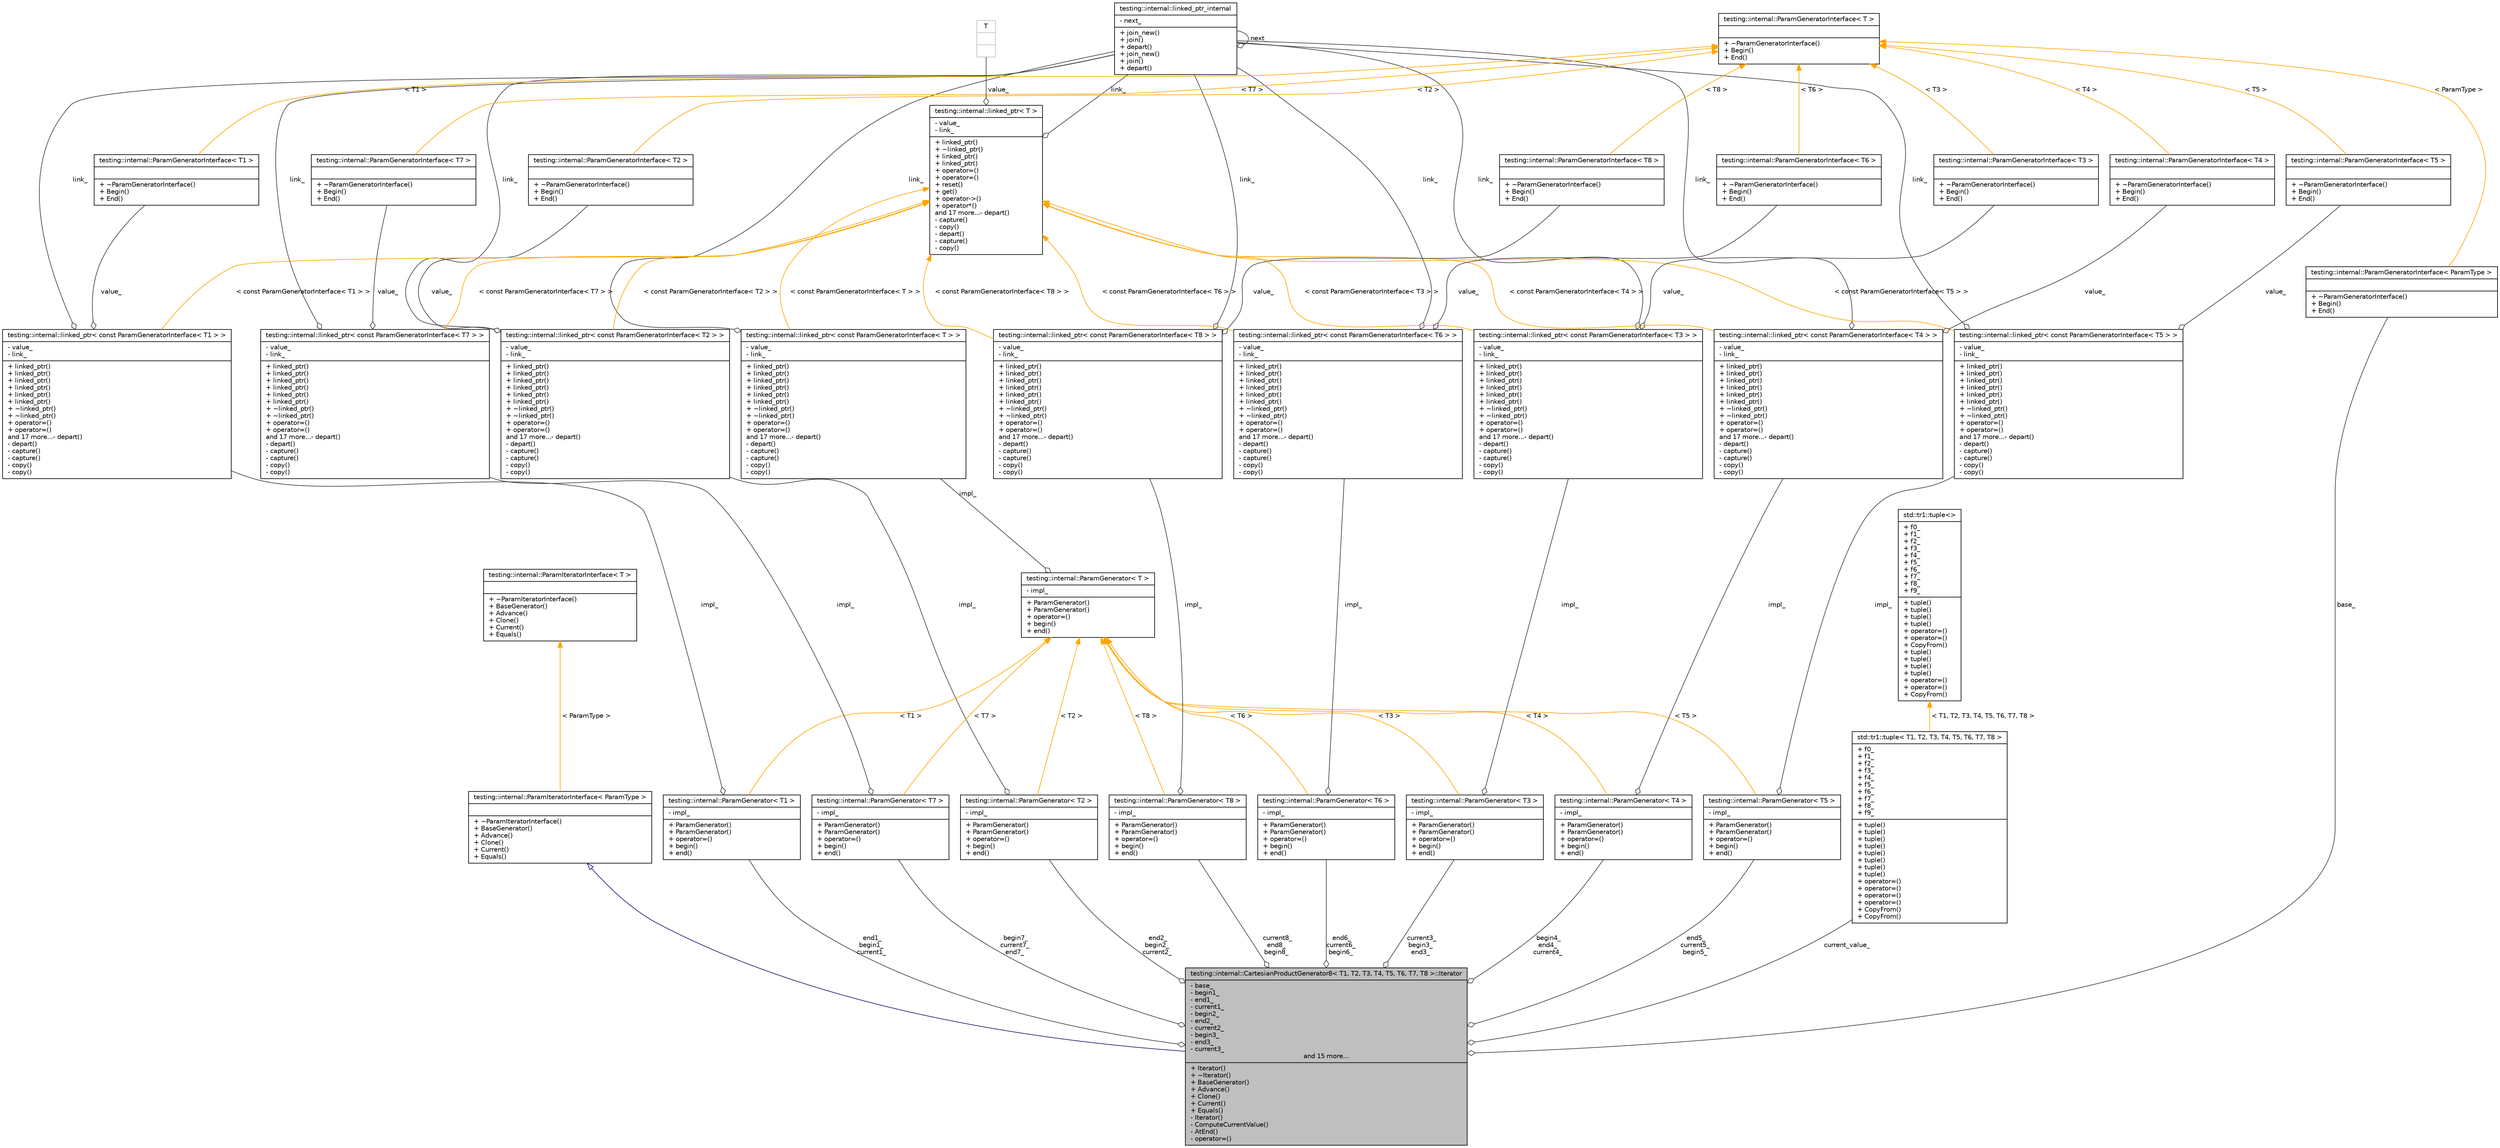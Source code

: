 digraph G
{
  edge [fontname="Helvetica",fontsize="10",labelfontname="Helvetica",labelfontsize="10"];
  node [fontname="Helvetica",fontsize="10",shape=record];
  Node1 [label="{testing::internal::CartesianProductGenerator8\< T1, T2, T3, T4, T5, T6, T7, T8 \>::Iterator\n|- base_\l- begin1_\l- end1_\l- current1_\l- begin2_\l- end2_\l- current2_\l- begin3_\l- end3_\l- current3_\land 15 more...|+ Iterator()\l+ ~Iterator()\l+ BaseGenerator()\l+ Advance()\l+ Clone()\l+ Current()\l+ Equals()\l- Iterator()\l- ComputeCurrentValue()\l- AtEnd()\l- operator=()\l}",height=0.2,width=0.4,color="black", fillcolor="grey75", style="filled" fontcolor="black"];
  Node2 -> Node1 [dir="back",color="midnightblue",fontsize="10",style="solid",arrowtail="onormal",fontname="Helvetica"];
  Node2 [label="{testing::internal::ParamIteratorInterface\< ParamType \>\n||+ ~ParamIteratorInterface()\l+ BaseGenerator()\l+ Advance()\l+ Clone()\l+ Current()\l+ Equals()\l}",height=0.2,width=0.4,color="black", fillcolor="white", style="filled",URL="$classtesting_1_1internal_1_1ParamIteratorInterface.html"];
  Node3 -> Node2 [dir="back",color="orange",fontsize="10",style="solid",label=" \< ParamType \>" ,fontname="Helvetica"];
  Node3 [label="{testing::internal::ParamIteratorInterface\< T \>\n||+ ~ParamIteratorInterface()\l+ BaseGenerator()\l+ Advance()\l+ Clone()\l+ Current()\l+ Equals()\l}",height=0.2,width=0.4,color="black", fillcolor="white", style="filled",URL="$classtesting_1_1internal_1_1ParamIteratorInterface.html"];
  Node4 -> Node1 [color="grey25",fontsize="10",style="solid",label=" end2_\nbegin2_\ncurrent2_" ,arrowhead="odiamond",fontname="Helvetica"];
  Node4 [label="{testing::internal::ParamGenerator\< T2 \>\n|- impl_\l|+ ParamGenerator()\l+ ParamGenerator()\l+ operator=()\l+ begin()\l+ end()\l}",height=0.2,width=0.4,color="black", fillcolor="white", style="filled",URL="$classtesting_1_1internal_1_1ParamGenerator.html"];
  Node5 -> Node4 [color="grey25",fontsize="10",style="solid",label=" impl_" ,arrowhead="odiamond",fontname="Helvetica"];
  Node5 [label="{testing::internal::linked_ptr\< const ParamGeneratorInterface\< T2 \> \>\n|- value_\l- link_\l|+ linked_ptr()\l+ linked_ptr()\l+ linked_ptr()\l+ linked_ptr()\l+ linked_ptr()\l+ linked_ptr()\l+ ~linked_ptr()\l+ ~linked_ptr()\l+ operator=()\l+ operator=()\land 17 more...- depart()\l- depart()\l- capture()\l- capture()\l- copy()\l- copy()\l}",height=0.2,width=0.4,color="black", fillcolor="white", style="filled",URL="$classtesting_1_1internal_1_1linked__ptr.html"];
  Node6 -> Node5 [color="grey25",fontsize="10",style="solid",label=" link_" ,arrowhead="odiamond",fontname="Helvetica"];
  Node6 [label="{testing::internal::linked_ptr_internal\n|- next_\l|+ join_new()\l+ join()\l+ depart()\l+ join_new()\l+ join()\l+ depart()\l}",height=0.2,width=0.4,color="black", fillcolor="white", style="filled",URL="$classtesting_1_1internal_1_1linked__ptr__internal.html"];
  Node6 -> Node6 [color="grey25",fontsize="10",style="solid",label=" next_" ,arrowhead="odiamond",fontname="Helvetica"];
  Node7 -> Node5 [color="grey25",fontsize="10",style="solid",label=" value_" ,arrowhead="odiamond",fontname="Helvetica"];
  Node7 [label="{testing::internal::ParamGeneratorInterface\< T2 \>\n||+ ~ParamGeneratorInterface()\l+ Begin()\l+ End()\l}",height=0.2,width=0.4,color="black", fillcolor="white", style="filled",URL="$classtesting_1_1internal_1_1ParamGeneratorInterface.html"];
  Node8 -> Node7 [dir="back",color="orange",fontsize="10",style="solid",label=" \< T2 \>" ,fontname="Helvetica"];
  Node8 [label="{testing::internal::ParamGeneratorInterface\< T \>\n||+ ~ParamGeneratorInterface()\l+ Begin()\l+ End()\l}",height=0.2,width=0.4,color="black", fillcolor="white", style="filled",URL="$classtesting_1_1internal_1_1ParamGeneratorInterface.html"];
  Node9 -> Node5 [dir="back",color="orange",fontsize="10",style="solid",label=" \< const ParamGeneratorInterface\< T2 \> \>" ,fontname="Helvetica"];
  Node9 [label="{testing::internal::linked_ptr\< T \>\n|- value_\l- link_\l|+ linked_ptr()\l+ ~linked_ptr()\l+ linked_ptr()\l+ linked_ptr()\l+ operator=()\l+ operator=()\l+ reset()\l+ get()\l+ operator-\>()\l+ operator*()\land 17 more...- depart()\l- capture()\l- copy()\l- depart()\l- capture()\l- copy()\l}",height=0.2,width=0.4,color="black", fillcolor="white", style="filled",URL="$classtesting_1_1internal_1_1linked__ptr.html"];
  Node6 -> Node9 [color="grey25",fontsize="10",style="solid",label=" link_" ,arrowhead="odiamond",fontname="Helvetica"];
  Node10 -> Node9 [color="grey25",fontsize="10",style="solid",label=" value_" ,arrowhead="odiamond",fontname="Helvetica"];
  Node10 [label="{T\n||}",height=0.2,width=0.4,color="grey75", fillcolor="white", style="filled"];
  Node11 -> Node4 [dir="back",color="orange",fontsize="10",style="solid",label=" \< T2 \>" ,fontname="Helvetica"];
  Node11 [label="{testing::internal::ParamGenerator\< T \>\n|- impl_\l|+ ParamGenerator()\l+ ParamGenerator()\l+ operator=()\l+ begin()\l+ end()\l}",height=0.2,width=0.4,color="black", fillcolor="white", style="filled",URL="$classtesting_1_1internal_1_1ParamGenerator.html"];
  Node12 -> Node11 [color="grey25",fontsize="10",style="solid",label=" impl_" ,arrowhead="odiamond",fontname="Helvetica"];
  Node12 [label="{testing::internal::linked_ptr\< const ParamGeneratorInterface\< T \> \>\n|- value_\l- link_\l|+ linked_ptr()\l+ linked_ptr()\l+ linked_ptr()\l+ linked_ptr()\l+ linked_ptr()\l+ linked_ptr()\l+ ~linked_ptr()\l+ ~linked_ptr()\l+ operator=()\l+ operator=()\land 17 more...- depart()\l- depart()\l- capture()\l- capture()\l- copy()\l- copy()\l}",height=0.2,width=0.4,color="black", fillcolor="white", style="filled",URL="$classtesting_1_1internal_1_1linked__ptr.html"];
  Node6 -> Node12 [color="grey25",fontsize="10",style="solid",label=" link_" ,arrowhead="odiamond",fontname="Helvetica"];
  Node9 -> Node12 [dir="back",color="orange",fontsize="10",style="solid",label=" \< const ParamGeneratorInterface\< T \> \>" ,fontname="Helvetica"];
  Node13 -> Node1 [color="grey25",fontsize="10",style="solid",label=" current8_\nend8_\nbegin8_" ,arrowhead="odiamond",fontname="Helvetica"];
  Node13 [label="{testing::internal::ParamGenerator\< T8 \>\n|- impl_\l|+ ParamGenerator()\l+ ParamGenerator()\l+ operator=()\l+ begin()\l+ end()\l}",height=0.2,width=0.4,color="black", fillcolor="white", style="filled",URL="$classtesting_1_1internal_1_1ParamGenerator.html"];
  Node14 -> Node13 [color="grey25",fontsize="10",style="solid",label=" impl_" ,arrowhead="odiamond",fontname="Helvetica"];
  Node14 [label="{testing::internal::linked_ptr\< const ParamGeneratorInterface\< T8 \> \>\n|- value_\l- link_\l|+ linked_ptr()\l+ linked_ptr()\l+ linked_ptr()\l+ linked_ptr()\l+ linked_ptr()\l+ linked_ptr()\l+ ~linked_ptr()\l+ ~linked_ptr()\l+ operator=()\l+ operator=()\land 17 more...- depart()\l- depart()\l- capture()\l- capture()\l- copy()\l- copy()\l}",height=0.2,width=0.4,color="black", fillcolor="white", style="filled",URL="$classtesting_1_1internal_1_1linked__ptr.html"];
  Node6 -> Node14 [color="grey25",fontsize="10",style="solid",label=" link_" ,arrowhead="odiamond",fontname="Helvetica"];
  Node15 -> Node14 [color="grey25",fontsize="10",style="solid",label=" value_" ,arrowhead="odiamond",fontname="Helvetica"];
  Node15 [label="{testing::internal::ParamGeneratorInterface\< T8 \>\n||+ ~ParamGeneratorInterface()\l+ Begin()\l+ End()\l}",height=0.2,width=0.4,color="black", fillcolor="white", style="filled",URL="$classtesting_1_1internal_1_1ParamGeneratorInterface.html"];
  Node8 -> Node15 [dir="back",color="orange",fontsize="10",style="solid",label=" \< T8 \>" ,fontname="Helvetica"];
  Node9 -> Node14 [dir="back",color="orange",fontsize="10",style="solid",label=" \< const ParamGeneratorInterface\< T8 \> \>" ,fontname="Helvetica"];
  Node11 -> Node13 [dir="back",color="orange",fontsize="10",style="solid",label=" \< T8 \>" ,fontname="Helvetica"];
  Node16 -> Node1 [color="grey25",fontsize="10",style="solid",label=" begin7_\ncurrent7_\nend7_" ,arrowhead="odiamond",fontname="Helvetica"];
  Node16 [label="{testing::internal::ParamGenerator\< T7 \>\n|- impl_\l|+ ParamGenerator()\l+ ParamGenerator()\l+ operator=()\l+ begin()\l+ end()\l}",height=0.2,width=0.4,color="black", fillcolor="white", style="filled",URL="$classtesting_1_1internal_1_1ParamGenerator.html"];
  Node17 -> Node16 [color="grey25",fontsize="10",style="solid",label=" impl_" ,arrowhead="odiamond",fontname="Helvetica"];
  Node17 [label="{testing::internal::linked_ptr\< const ParamGeneratorInterface\< T7 \> \>\n|- value_\l- link_\l|+ linked_ptr()\l+ linked_ptr()\l+ linked_ptr()\l+ linked_ptr()\l+ linked_ptr()\l+ linked_ptr()\l+ ~linked_ptr()\l+ ~linked_ptr()\l+ operator=()\l+ operator=()\land 17 more...- depart()\l- depart()\l- capture()\l- capture()\l- copy()\l- copy()\l}",height=0.2,width=0.4,color="black", fillcolor="white", style="filled",URL="$classtesting_1_1internal_1_1linked__ptr.html"];
  Node6 -> Node17 [color="grey25",fontsize="10",style="solid",label=" link_" ,arrowhead="odiamond",fontname="Helvetica"];
  Node18 -> Node17 [color="grey25",fontsize="10",style="solid",label=" value_" ,arrowhead="odiamond",fontname="Helvetica"];
  Node18 [label="{testing::internal::ParamGeneratorInterface\< T7 \>\n||+ ~ParamGeneratorInterface()\l+ Begin()\l+ End()\l}",height=0.2,width=0.4,color="black", fillcolor="white", style="filled",URL="$classtesting_1_1internal_1_1ParamGeneratorInterface.html"];
  Node8 -> Node18 [dir="back",color="orange",fontsize="10",style="solid",label=" \< T7 \>" ,fontname="Helvetica"];
  Node9 -> Node17 [dir="back",color="orange",fontsize="10",style="solid",label=" \< const ParamGeneratorInterface\< T7 \> \>" ,fontname="Helvetica"];
  Node11 -> Node16 [dir="back",color="orange",fontsize="10",style="solid",label=" \< T7 \>" ,fontname="Helvetica"];
  Node19 -> Node1 [color="grey25",fontsize="10",style="solid",label=" base_" ,arrowhead="odiamond",fontname="Helvetica"];
  Node19 [label="{testing::internal::ParamGeneratorInterface\< ParamType \>\n||+ ~ParamGeneratorInterface()\l+ Begin()\l+ End()\l}",height=0.2,width=0.4,color="black", fillcolor="white", style="filled",URL="$classtesting_1_1internal_1_1ParamGeneratorInterface.html"];
  Node8 -> Node19 [dir="back",color="orange",fontsize="10",style="solid",label=" \< ParamType \>" ,fontname="Helvetica"];
  Node20 -> Node1 [color="grey25",fontsize="10",style="solid",label=" end6_\ncurrent6_\nbegin6_" ,arrowhead="odiamond",fontname="Helvetica"];
  Node20 [label="{testing::internal::ParamGenerator\< T6 \>\n|- impl_\l|+ ParamGenerator()\l+ ParamGenerator()\l+ operator=()\l+ begin()\l+ end()\l}",height=0.2,width=0.4,color="black", fillcolor="white", style="filled",URL="$classtesting_1_1internal_1_1ParamGenerator.html"];
  Node21 -> Node20 [color="grey25",fontsize="10",style="solid",label=" impl_" ,arrowhead="odiamond",fontname="Helvetica"];
  Node21 [label="{testing::internal::linked_ptr\< const ParamGeneratorInterface\< T6 \> \>\n|- value_\l- link_\l|+ linked_ptr()\l+ linked_ptr()\l+ linked_ptr()\l+ linked_ptr()\l+ linked_ptr()\l+ linked_ptr()\l+ ~linked_ptr()\l+ ~linked_ptr()\l+ operator=()\l+ operator=()\land 17 more...- depart()\l- depart()\l- capture()\l- capture()\l- copy()\l- copy()\l}",height=0.2,width=0.4,color="black", fillcolor="white", style="filled",URL="$classtesting_1_1internal_1_1linked__ptr.html"];
  Node6 -> Node21 [color="grey25",fontsize="10",style="solid",label=" link_" ,arrowhead="odiamond",fontname="Helvetica"];
  Node22 -> Node21 [color="grey25",fontsize="10",style="solid",label=" value_" ,arrowhead="odiamond",fontname="Helvetica"];
  Node22 [label="{testing::internal::ParamGeneratorInterface\< T6 \>\n||+ ~ParamGeneratorInterface()\l+ Begin()\l+ End()\l}",height=0.2,width=0.4,color="black", fillcolor="white", style="filled",URL="$classtesting_1_1internal_1_1ParamGeneratorInterface.html"];
  Node8 -> Node22 [dir="back",color="orange",fontsize="10",style="solid",label=" \< T6 \>" ,fontname="Helvetica"];
  Node9 -> Node21 [dir="back",color="orange",fontsize="10",style="solid",label=" \< const ParamGeneratorInterface\< T6 \> \>" ,fontname="Helvetica"];
  Node11 -> Node20 [dir="back",color="orange",fontsize="10",style="solid",label=" \< T6 \>" ,fontname="Helvetica"];
  Node23 -> Node1 [color="grey25",fontsize="10",style="solid",label=" end1_\nbegin1_\ncurrent1_" ,arrowhead="odiamond",fontname="Helvetica"];
  Node23 [label="{testing::internal::ParamGenerator\< T1 \>\n|- impl_\l|+ ParamGenerator()\l+ ParamGenerator()\l+ operator=()\l+ begin()\l+ end()\l}",height=0.2,width=0.4,color="black", fillcolor="white", style="filled",URL="$classtesting_1_1internal_1_1ParamGenerator.html"];
  Node24 -> Node23 [color="grey25",fontsize="10",style="solid",label=" impl_" ,arrowhead="odiamond",fontname="Helvetica"];
  Node24 [label="{testing::internal::linked_ptr\< const ParamGeneratorInterface\< T1 \> \>\n|- value_\l- link_\l|+ linked_ptr()\l+ linked_ptr()\l+ linked_ptr()\l+ linked_ptr()\l+ linked_ptr()\l+ linked_ptr()\l+ ~linked_ptr()\l+ ~linked_ptr()\l+ operator=()\l+ operator=()\land 17 more...- depart()\l- depart()\l- capture()\l- capture()\l- copy()\l- copy()\l}",height=0.2,width=0.4,color="black", fillcolor="white", style="filled",URL="$classtesting_1_1internal_1_1linked__ptr.html"];
  Node6 -> Node24 [color="grey25",fontsize="10",style="solid",label=" link_" ,arrowhead="odiamond",fontname="Helvetica"];
  Node25 -> Node24 [color="grey25",fontsize="10",style="solid",label=" value_" ,arrowhead="odiamond",fontname="Helvetica"];
  Node25 [label="{testing::internal::ParamGeneratorInterface\< T1 \>\n||+ ~ParamGeneratorInterface()\l+ Begin()\l+ End()\l}",height=0.2,width=0.4,color="black", fillcolor="white", style="filled",URL="$classtesting_1_1internal_1_1ParamGeneratorInterface.html"];
  Node8 -> Node25 [dir="back",color="orange",fontsize="10",style="solid",label=" \< T1 \>" ,fontname="Helvetica"];
  Node9 -> Node24 [dir="back",color="orange",fontsize="10",style="solid",label=" \< const ParamGeneratorInterface\< T1 \> \>" ,fontname="Helvetica"];
  Node11 -> Node23 [dir="back",color="orange",fontsize="10",style="solid",label=" \< T1 \>" ,fontname="Helvetica"];
  Node26 -> Node1 [color="grey25",fontsize="10",style="solid",label=" end5_\ncurrent5_\nbegin5_" ,arrowhead="odiamond",fontname="Helvetica"];
  Node26 [label="{testing::internal::ParamGenerator\< T5 \>\n|- impl_\l|+ ParamGenerator()\l+ ParamGenerator()\l+ operator=()\l+ begin()\l+ end()\l}",height=0.2,width=0.4,color="black", fillcolor="white", style="filled",URL="$classtesting_1_1internal_1_1ParamGenerator.html"];
  Node27 -> Node26 [color="grey25",fontsize="10",style="solid",label=" impl_" ,arrowhead="odiamond",fontname="Helvetica"];
  Node27 [label="{testing::internal::linked_ptr\< const ParamGeneratorInterface\< T5 \> \>\n|- value_\l- link_\l|+ linked_ptr()\l+ linked_ptr()\l+ linked_ptr()\l+ linked_ptr()\l+ linked_ptr()\l+ linked_ptr()\l+ ~linked_ptr()\l+ ~linked_ptr()\l+ operator=()\l+ operator=()\land 17 more...- depart()\l- depart()\l- capture()\l- capture()\l- copy()\l- copy()\l}",height=0.2,width=0.4,color="black", fillcolor="white", style="filled",URL="$classtesting_1_1internal_1_1linked__ptr.html"];
  Node6 -> Node27 [color="grey25",fontsize="10",style="solid",label=" link_" ,arrowhead="odiamond",fontname="Helvetica"];
  Node28 -> Node27 [color="grey25",fontsize="10",style="solid",label=" value_" ,arrowhead="odiamond",fontname="Helvetica"];
  Node28 [label="{testing::internal::ParamGeneratorInterface\< T5 \>\n||+ ~ParamGeneratorInterface()\l+ Begin()\l+ End()\l}",height=0.2,width=0.4,color="black", fillcolor="white", style="filled",URL="$classtesting_1_1internal_1_1ParamGeneratorInterface.html"];
  Node8 -> Node28 [dir="back",color="orange",fontsize="10",style="solid",label=" \< T5 \>" ,fontname="Helvetica"];
  Node9 -> Node27 [dir="back",color="orange",fontsize="10",style="solid",label=" \< const ParamGeneratorInterface\< T5 \> \>" ,fontname="Helvetica"];
  Node11 -> Node26 [dir="back",color="orange",fontsize="10",style="solid",label=" \< T5 \>" ,fontname="Helvetica"];
  Node29 -> Node1 [color="grey25",fontsize="10",style="solid",label=" current_value_" ,arrowhead="odiamond",fontname="Helvetica"];
  Node29 [label="{std::tr1::tuple\< T1, T2, T3, T4, T5, T6, T7, T8 \>\n|+ f0_\l+ f1_\l+ f2_\l+ f3_\l+ f4_\l+ f5_\l+ f6_\l+ f7_\l+ f8_\l+ f9_\l|+ tuple()\l+ tuple()\l+ tuple()\l+ tuple()\l+ tuple()\l+ tuple()\l+ tuple()\l+ tuple()\l+ operator=()\l+ operator=()\l+ operator=()\l+ operator=()\l+ CopyFrom()\l+ CopyFrom()\l}",height=0.2,width=0.4,color="black", fillcolor="white", style="filled",URL="$classstd_1_1tr1_1_1tuple.html"];
  Node30 -> Node29 [dir="back",color="orange",fontsize="10",style="solid",label=" \< T1, T2, T3, T4, T5, T6, T7, T8 \>" ,fontname="Helvetica"];
  Node30 [label="{std::tr1::tuple\<\>\n|+ f0_\l+ f1_\l+ f2_\l+ f3_\l+ f4_\l+ f5_\l+ f6_\l+ f7_\l+ f8_\l+ f9_\l|+ tuple()\l+ tuple()\l+ tuple()\l+ tuple()\l+ operator=()\l+ operator=()\l+ CopyFrom()\l+ tuple()\l+ tuple()\l+ tuple()\l+ tuple()\l+ operator=()\l+ operator=()\l+ CopyFrom()\l}",height=0.2,width=0.4,color="black", fillcolor="white", style="filled",URL="$classstd_1_1tr1_1_1tuple.html"];
  Node31 -> Node1 [color="grey25",fontsize="10",style="solid",label=" begin4_\nend4_\ncurrent4_" ,arrowhead="odiamond",fontname="Helvetica"];
  Node31 [label="{testing::internal::ParamGenerator\< T4 \>\n|- impl_\l|+ ParamGenerator()\l+ ParamGenerator()\l+ operator=()\l+ begin()\l+ end()\l}",height=0.2,width=0.4,color="black", fillcolor="white", style="filled",URL="$classtesting_1_1internal_1_1ParamGenerator.html"];
  Node32 -> Node31 [color="grey25",fontsize="10",style="solid",label=" impl_" ,arrowhead="odiamond",fontname="Helvetica"];
  Node32 [label="{testing::internal::linked_ptr\< const ParamGeneratorInterface\< T4 \> \>\n|- value_\l- link_\l|+ linked_ptr()\l+ linked_ptr()\l+ linked_ptr()\l+ linked_ptr()\l+ linked_ptr()\l+ linked_ptr()\l+ ~linked_ptr()\l+ ~linked_ptr()\l+ operator=()\l+ operator=()\land 17 more...- depart()\l- depart()\l- capture()\l- capture()\l- copy()\l- copy()\l}",height=0.2,width=0.4,color="black", fillcolor="white", style="filled",URL="$classtesting_1_1internal_1_1linked__ptr.html"];
  Node6 -> Node32 [color="grey25",fontsize="10",style="solid",label=" link_" ,arrowhead="odiamond",fontname="Helvetica"];
  Node33 -> Node32 [color="grey25",fontsize="10",style="solid",label=" value_" ,arrowhead="odiamond",fontname="Helvetica"];
  Node33 [label="{testing::internal::ParamGeneratorInterface\< T4 \>\n||+ ~ParamGeneratorInterface()\l+ Begin()\l+ End()\l}",height=0.2,width=0.4,color="black", fillcolor="white", style="filled",URL="$classtesting_1_1internal_1_1ParamGeneratorInterface.html"];
  Node8 -> Node33 [dir="back",color="orange",fontsize="10",style="solid",label=" \< T4 \>" ,fontname="Helvetica"];
  Node9 -> Node32 [dir="back",color="orange",fontsize="10",style="solid",label=" \< const ParamGeneratorInterface\< T4 \> \>" ,fontname="Helvetica"];
  Node11 -> Node31 [dir="back",color="orange",fontsize="10",style="solid",label=" \< T4 \>" ,fontname="Helvetica"];
  Node34 -> Node1 [color="grey25",fontsize="10",style="solid",label=" current3_\nbegin3_\nend3_" ,arrowhead="odiamond",fontname="Helvetica"];
  Node34 [label="{testing::internal::ParamGenerator\< T3 \>\n|- impl_\l|+ ParamGenerator()\l+ ParamGenerator()\l+ operator=()\l+ begin()\l+ end()\l}",height=0.2,width=0.4,color="black", fillcolor="white", style="filled",URL="$classtesting_1_1internal_1_1ParamGenerator.html"];
  Node35 -> Node34 [color="grey25",fontsize="10",style="solid",label=" impl_" ,arrowhead="odiamond",fontname="Helvetica"];
  Node35 [label="{testing::internal::linked_ptr\< const ParamGeneratorInterface\< T3 \> \>\n|- value_\l- link_\l|+ linked_ptr()\l+ linked_ptr()\l+ linked_ptr()\l+ linked_ptr()\l+ linked_ptr()\l+ linked_ptr()\l+ ~linked_ptr()\l+ ~linked_ptr()\l+ operator=()\l+ operator=()\land 17 more...- depart()\l- depart()\l- capture()\l- capture()\l- copy()\l- copy()\l}",height=0.2,width=0.4,color="black", fillcolor="white", style="filled",URL="$classtesting_1_1internal_1_1linked__ptr.html"];
  Node6 -> Node35 [color="grey25",fontsize="10",style="solid",label=" link_" ,arrowhead="odiamond",fontname="Helvetica"];
  Node36 -> Node35 [color="grey25",fontsize="10",style="solid",label=" value_" ,arrowhead="odiamond",fontname="Helvetica"];
  Node36 [label="{testing::internal::ParamGeneratorInterface\< T3 \>\n||+ ~ParamGeneratorInterface()\l+ Begin()\l+ End()\l}",height=0.2,width=0.4,color="black", fillcolor="white", style="filled",URL="$classtesting_1_1internal_1_1ParamGeneratorInterface.html"];
  Node8 -> Node36 [dir="back",color="orange",fontsize="10",style="solid",label=" \< T3 \>" ,fontname="Helvetica"];
  Node9 -> Node35 [dir="back",color="orange",fontsize="10",style="solid",label=" \< const ParamGeneratorInterface\< T3 \> \>" ,fontname="Helvetica"];
  Node11 -> Node34 [dir="back",color="orange",fontsize="10",style="solid",label=" \< T3 \>" ,fontname="Helvetica"];
}
